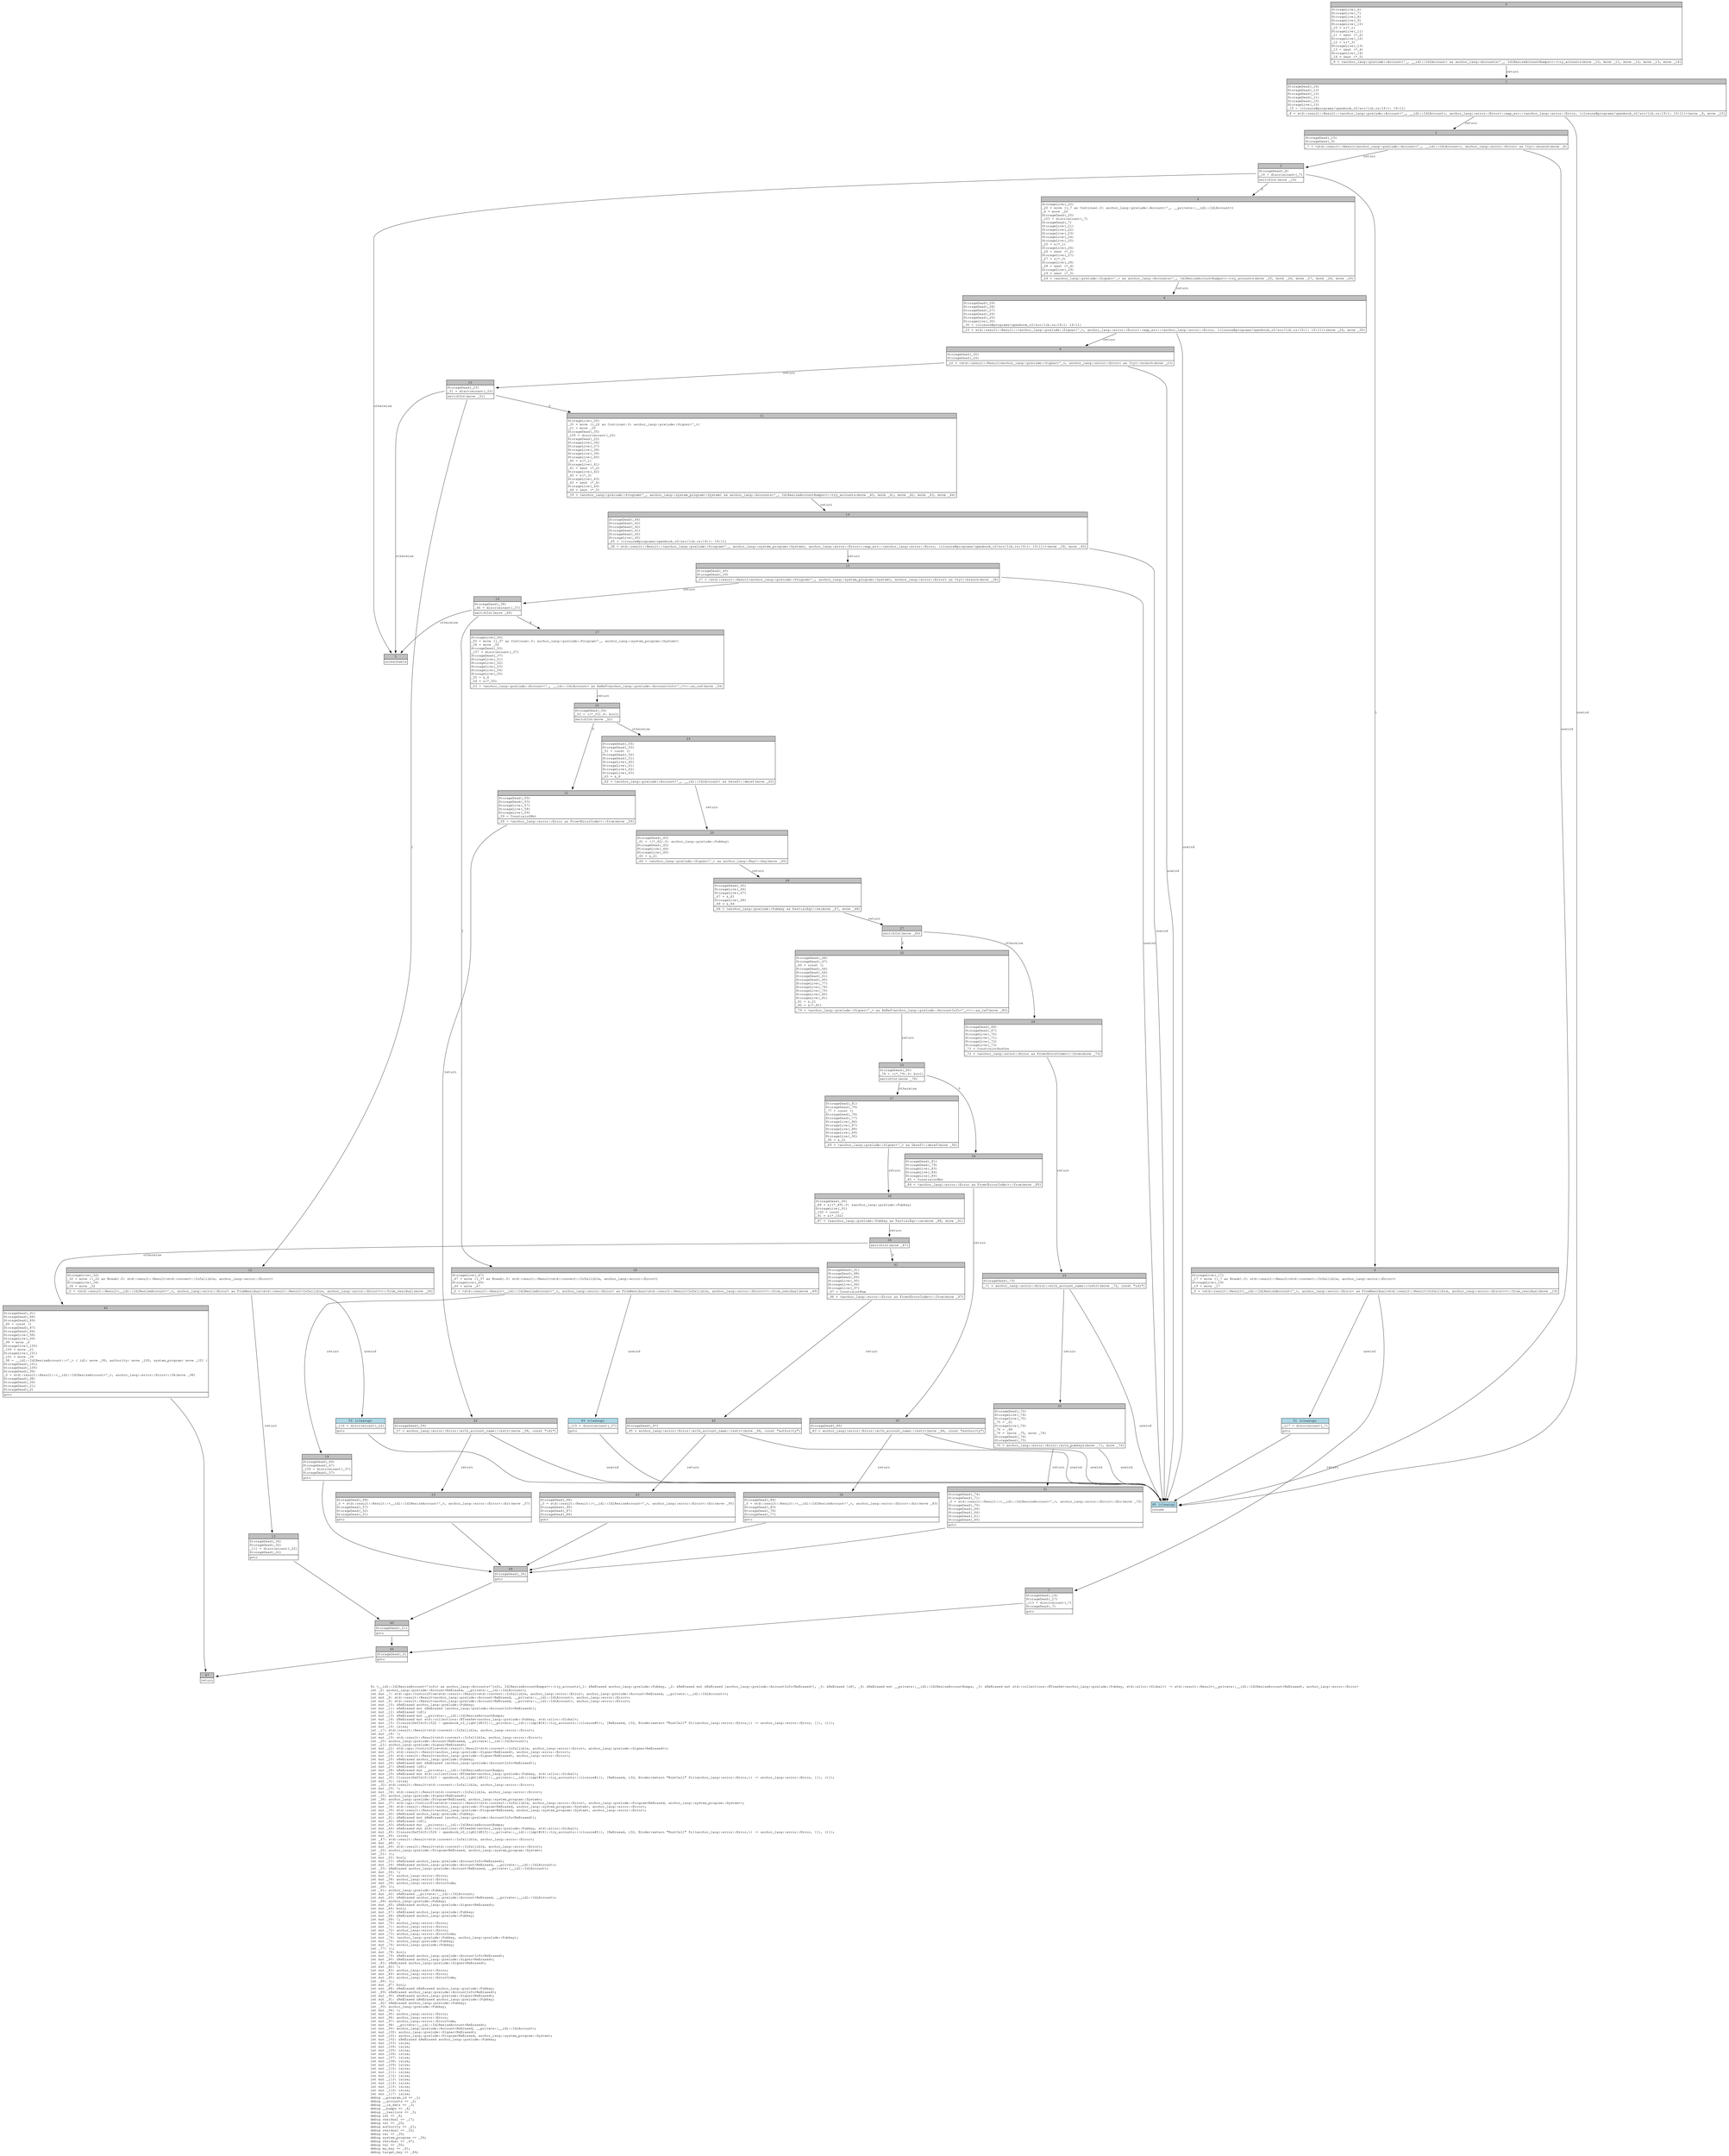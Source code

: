digraph Mir_0_1521 {
    graph [fontname="Courier, monospace"];
    node [fontname="Courier, monospace"];
    edge [fontname="Courier, monospace"];
    label=<fn &lt;__idl::IdlResizeAccount&lt;'info&gt; as anchor_lang::Accounts&lt;'info, IdlResizeAccountBumps&gt;&gt;::try_accounts(_1: &amp;ReErased anchor_lang::prelude::Pubkey, _2: &amp;ReErased mut &amp;ReErased [anchor_lang::prelude::AccountInfo&lt;ReErased&gt;], _3: &amp;ReErased [u8], _4: &amp;ReErased mut __private::__idl::IdlResizeAccountBumps, _5: &amp;ReErased mut std::collections::BTreeSet&lt;anchor_lang::prelude::Pubkey, std::alloc::Global&gt;) -&gt; std::result::Result&lt;__private::__idl::IdlResizeAccount&lt;ReErased&gt;, anchor_lang::error::Error&gt;<br align="left"/>let _6: anchor_lang::prelude::Account&lt;ReErased, __private::__idl::IdlAccount&gt;;<br align="left"/>let mut _7: std::ops::ControlFlow&lt;std::result::Result&lt;std::convert::Infallible, anchor_lang::error::Error&gt;, anchor_lang::prelude::Account&lt;ReErased, __private::__idl::IdlAccount&gt;&gt;;<br align="left"/>let mut _8: std::result::Result&lt;anchor_lang::prelude::Account&lt;ReErased, __private::__idl::IdlAccount&gt;, anchor_lang::error::Error&gt;;<br align="left"/>let mut _9: std::result::Result&lt;anchor_lang::prelude::Account&lt;ReErased, __private::__idl::IdlAccount&gt;, anchor_lang::error::Error&gt;;<br align="left"/>let mut _10: &amp;ReErased anchor_lang::prelude::Pubkey;<br align="left"/>let mut _11: &amp;ReErased mut &amp;ReErased [anchor_lang::prelude::AccountInfo&lt;ReErased&gt;];<br align="left"/>let mut _12: &amp;ReErased [u8];<br align="left"/>let mut _13: &amp;ReErased mut __private::__idl::IdlResizeAccountBumps;<br align="left"/>let mut _14: &amp;ReErased mut std::collections::BTreeSet&lt;anchor_lang::prelude::Pubkey, std::alloc::Global&gt;;<br align="left"/>let mut _15: Closure(DefId(0:1522 ~ openbook_v2_light[d815]::__private::__idl::{impl#24}::try_accounts::{closure#0}), [ReErased, i32, Binder(extern &quot;RustCall&quot; fn((anchor_lang::error::Error,)) -&gt; anchor_lang::error::Error, []), ()]);<br align="left"/>let mut _16: isize;<br align="left"/>let _17: std::result::Result&lt;std::convert::Infallible, anchor_lang::error::Error&gt;;<br align="left"/>let mut _18: !;<br align="left"/>let mut _19: std::result::Result&lt;std::convert::Infallible, anchor_lang::error::Error&gt;;<br align="left"/>let _20: anchor_lang::prelude::Account&lt;ReErased, __private::__idl::IdlAccount&gt;;<br align="left"/>let _21: anchor_lang::prelude::Signer&lt;ReErased&gt;;<br align="left"/>let mut _22: std::ops::ControlFlow&lt;std::result::Result&lt;std::convert::Infallible, anchor_lang::error::Error&gt;, anchor_lang::prelude::Signer&lt;ReErased&gt;&gt;;<br align="left"/>let mut _23: std::result::Result&lt;anchor_lang::prelude::Signer&lt;ReErased&gt;, anchor_lang::error::Error&gt;;<br align="left"/>let mut _24: std::result::Result&lt;anchor_lang::prelude::Signer&lt;ReErased&gt;, anchor_lang::error::Error&gt;;<br align="left"/>let mut _25: &amp;ReErased anchor_lang::prelude::Pubkey;<br align="left"/>let mut _26: &amp;ReErased mut &amp;ReErased [anchor_lang::prelude::AccountInfo&lt;ReErased&gt;];<br align="left"/>let mut _27: &amp;ReErased [u8];<br align="left"/>let mut _28: &amp;ReErased mut __private::__idl::IdlResizeAccountBumps;<br align="left"/>let mut _29: &amp;ReErased mut std::collections::BTreeSet&lt;anchor_lang::prelude::Pubkey, std::alloc::Global&gt;;<br align="left"/>let mut _30: Closure(DefId(0:1523 ~ openbook_v2_light[d815]::__private::__idl::{impl#24}::try_accounts::{closure#1}), [ReErased, i32, Binder(extern &quot;RustCall&quot; fn((anchor_lang::error::Error,)) -&gt; anchor_lang::error::Error, []), ()]);<br align="left"/>let mut _31: isize;<br align="left"/>let _32: std::result::Result&lt;std::convert::Infallible, anchor_lang::error::Error&gt;;<br align="left"/>let mut _33: !;<br align="left"/>let mut _34: std::result::Result&lt;std::convert::Infallible, anchor_lang::error::Error&gt;;<br align="left"/>let _35: anchor_lang::prelude::Signer&lt;ReErased&gt;;<br align="left"/>let _36: anchor_lang::prelude::Program&lt;ReErased, anchor_lang::system_program::System&gt;;<br align="left"/>let mut _37: std::ops::ControlFlow&lt;std::result::Result&lt;std::convert::Infallible, anchor_lang::error::Error&gt;, anchor_lang::prelude::Program&lt;ReErased, anchor_lang::system_program::System&gt;&gt;;<br align="left"/>let mut _38: std::result::Result&lt;anchor_lang::prelude::Program&lt;ReErased, anchor_lang::system_program::System&gt;, anchor_lang::error::Error&gt;;<br align="left"/>let mut _39: std::result::Result&lt;anchor_lang::prelude::Program&lt;ReErased, anchor_lang::system_program::System&gt;, anchor_lang::error::Error&gt;;<br align="left"/>let mut _40: &amp;ReErased anchor_lang::prelude::Pubkey;<br align="left"/>let mut _41: &amp;ReErased mut &amp;ReErased [anchor_lang::prelude::AccountInfo&lt;ReErased&gt;];<br align="left"/>let mut _42: &amp;ReErased [u8];<br align="left"/>let mut _43: &amp;ReErased mut __private::__idl::IdlResizeAccountBumps;<br align="left"/>let mut _44: &amp;ReErased mut std::collections::BTreeSet&lt;anchor_lang::prelude::Pubkey, std::alloc::Global&gt;;<br align="left"/>let mut _45: Closure(DefId(0:1524 ~ openbook_v2_light[d815]::__private::__idl::{impl#24}::try_accounts::{closure#2}), [ReErased, i32, Binder(extern &quot;RustCall&quot; fn((anchor_lang::error::Error,)) -&gt; anchor_lang::error::Error, []), ()]);<br align="left"/>let mut _46: isize;<br align="left"/>let _47: std::result::Result&lt;std::convert::Infallible, anchor_lang::error::Error&gt;;<br align="left"/>let mut _48: !;<br align="left"/>let mut _49: std::result::Result&lt;std::convert::Infallible, anchor_lang::error::Error&gt;;<br align="left"/>let _50: anchor_lang::prelude::Program&lt;ReErased, anchor_lang::system_program::System&gt;;<br align="left"/>let _51: ();<br align="left"/>let mut _52: bool;<br align="left"/>let mut _53: &amp;ReErased anchor_lang::prelude::AccountInfo&lt;ReErased&gt;;<br align="left"/>let mut _54: &amp;ReErased anchor_lang::prelude::Account&lt;ReErased, __private::__idl::IdlAccount&gt;;<br align="left"/>let _55: &amp;ReErased anchor_lang::prelude::Account&lt;ReErased, __private::__idl::IdlAccount&gt;;<br align="left"/>let mut _56: !;<br align="left"/>let mut _57: anchor_lang::error::Error;<br align="left"/>let mut _58: anchor_lang::error::Error;<br align="left"/>let mut _59: anchor_lang::error::ErrorCode;<br align="left"/>let _60: ();<br align="left"/>let _61: anchor_lang::prelude::Pubkey;<br align="left"/>let mut _62: &amp;ReErased __private::__idl::IdlAccount;<br align="left"/>let mut _63: &amp;ReErased anchor_lang::prelude::Account&lt;ReErased, __private::__idl::IdlAccount&gt;;<br align="left"/>let _64: anchor_lang::prelude::Pubkey;<br align="left"/>let mut _65: &amp;ReErased anchor_lang::prelude::Signer&lt;ReErased&gt;;<br align="left"/>let mut _66: bool;<br align="left"/>let mut _67: &amp;ReErased anchor_lang::prelude::Pubkey;<br align="left"/>let mut _68: &amp;ReErased anchor_lang::prelude::Pubkey;<br align="left"/>let mut _69: !;<br align="left"/>let mut _70: anchor_lang::error::Error;<br align="left"/>let mut _71: anchor_lang::error::Error;<br align="left"/>let mut _72: anchor_lang::error::Error;<br align="left"/>let mut _73: anchor_lang::error::ErrorCode;<br align="left"/>let mut _74: (anchor_lang::prelude::Pubkey, anchor_lang::prelude::Pubkey);<br align="left"/>let mut _75: anchor_lang::prelude::Pubkey;<br align="left"/>let mut _76: anchor_lang::prelude::Pubkey;<br align="left"/>let _77: ();<br align="left"/>let mut _78: bool;<br align="left"/>let mut _79: &amp;ReErased anchor_lang::prelude::AccountInfo&lt;ReErased&gt;;<br align="left"/>let mut _80: &amp;ReErased anchor_lang::prelude::Signer&lt;ReErased&gt;;<br align="left"/>let _81: &amp;ReErased anchor_lang::prelude::Signer&lt;ReErased&gt;;<br align="left"/>let mut _82: !;<br align="left"/>let mut _83: anchor_lang::error::Error;<br align="left"/>let mut _84: anchor_lang::error::Error;<br align="left"/>let mut _85: anchor_lang::error::ErrorCode;<br align="left"/>let _86: ();<br align="left"/>let mut _87: bool;<br align="left"/>let mut _88: &amp;ReErased &amp;ReErased anchor_lang::prelude::Pubkey;<br align="left"/>let _89: &amp;ReErased anchor_lang::prelude::AccountInfo&lt;ReErased&gt;;<br align="left"/>let mut _90: &amp;ReErased anchor_lang::prelude::Signer&lt;ReErased&gt;;<br align="left"/>let mut _91: &amp;ReErased &amp;ReErased anchor_lang::prelude::Pubkey;<br align="left"/>let _92: &amp;ReErased anchor_lang::prelude::Pubkey;<br align="left"/>let _93: anchor_lang::prelude::Pubkey;<br align="left"/>let mut _94: !;<br align="left"/>let mut _95: anchor_lang::error::Error;<br align="left"/>let mut _96: anchor_lang::error::Error;<br align="left"/>let mut _97: anchor_lang::error::ErrorCode;<br align="left"/>let mut _98: __private::__idl::IdlResizeAccount&lt;ReErased&gt;;<br align="left"/>let mut _99: anchor_lang::prelude::Account&lt;ReErased, __private::__idl::IdlAccount&gt;;<br align="left"/>let mut _100: anchor_lang::prelude::Signer&lt;ReErased&gt;;<br align="left"/>let mut _101: anchor_lang::prelude::Program&lt;ReErased, anchor_lang::system_program::System&gt;;<br align="left"/>let mut _102: &amp;ReErased &amp;ReErased anchor_lang::prelude::Pubkey;<br align="left"/>let mut _103: isize;<br align="left"/>let mut _104: isize;<br align="left"/>let mut _105: isize;<br align="left"/>let mut _106: isize;<br align="left"/>let mut _107: isize;<br align="left"/>let mut _108: isize;<br align="left"/>let mut _109: isize;<br align="left"/>let mut _110: isize;<br align="left"/>let mut _111: isize;<br align="left"/>let mut _112: isize;<br align="left"/>let mut _113: isize;<br align="left"/>let mut _114: isize;<br align="left"/>let mut _115: isize;<br align="left"/>let mut _116: isize;<br align="left"/>let mut _117: isize;<br align="left"/>debug __program_id =&gt; _1;<br align="left"/>debug __accounts =&gt; _2;<br align="left"/>debug __ix_data =&gt; _3;<br align="left"/>debug __bumps =&gt; _4;<br align="left"/>debug __reallocs =&gt; _5;<br align="left"/>debug idl =&gt; _6;<br align="left"/>debug residual =&gt; _17;<br align="left"/>debug val =&gt; _20;<br align="left"/>debug authority =&gt; _21;<br align="left"/>debug residual =&gt; _32;<br align="left"/>debug val =&gt; _35;<br align="left"/>debug system_program =&gt; _36;<br align="left"/>debug residual =&gt; _47;<br align="left"/>debug val =&gt; _50;<br align="left"/>debug my_key =&gt; _61;<br align="left"/>debug target_key =&gt; _64;<br align="left"/>>;
    bb0__0_1521 [shape="none", label=<<table border="0" cellborder="1" cellspacing="0"><tr><td bgcolor="gray" align="center" colspan="1">0</td></tr><tr><td align="left" balign="left">StorageLive(_6)<br/>StorageLive(_7)<br/>StorageLive(_8)<br/>StorageLive(_9)<br/>StorageLive(_10)<br/>_10 = &amp;(*_1)<br/>StorageLive(_11)<br/>_11 = &amp;mut (*_2)<br/>StorageLive(_12)<br/>_12 = &amp;(*_3)<br/>StorageLive(_13)<br/>_13 = &amp;mut (*_4)<br/>StorageLive(_14)<br/>_14 = &amp;mut (*_5)<br/></td></tr><tr><td align="left">_9 = &lt;anchor_lang::prelude::Account&lt;'_, __idl::IdlAccount&gt; as anchor_lang::Accounts&lt;'_, IdlResizeAccountBumps&gt;&gt;::try_accounts(move _10, move _11, move _12, move _13, move _14)</td></tr></table>>];
    bb1__0_1521 [shape="none", label=<<table border="0" cellborder="1" cellspacing="0"><tr><td bgcolor="gray" align="center" colspan="1">1</td></tr><tr><td align="left" balign="left">StorageDead(_14)<br/>StorageDead(_13)<br/>StorageDead(_12)<br/>StorageDead(_11)<br/>StorageDead(_10)<br/>StorageLive(_15)<br/>_15 = {closure@programs/openbook_v2/src/lib.rs:19:1: 19:11}<br/></td></tr><tr><td align="left">_8 = std::result::Result::&lt;anchor_lang::prelude::Account&lt;'_, __idl::IdlAccount&gt;, anchor_lang::error::Error&gt;::map_err::&lt;anchor_lang::error::Error, {closure@programs/openbook_v2/src/lib.rs:19:1: 19:11}&gt;(move _9, move _15)</td></tr></table>>];
    bb2__0_1521 [shape="none", label=<<table border="0" cellborder="1" cellspacing="0"><tr><td bgcolor="gray" align="center" colspan="1">2</td></tr><tr><td align="left" balign="left">StorageDead(_15)<br/>StorageDead(_9)<br/></td></tr><tr><td align="left">_7 = &lt;std::result::Result&lt;anchor_lang::prelude::Account&lt;'_, __idl::IdlAccount&gt;, anchor_lang::error::Error&gt; as Try&gt;::branch(move _8)</td></tr></table>>];
    bb3__0_1521 [shape="none", label=<<table border="0" cellborder="1" cellspacing="0"><tr><td bgcolor="gray" align="center" colspan="1">3</td></tr><tr><td align="left" balign="left">StorageDead(_8)<br/>_16 = discriminant(_7)<br/></td></tr><tr><td align="left">switchInt(move _16)</td></tr></table>>];
    bb4__0_1521 [shape="none", label=<<table border="0" cellborder="1" cellspacing="0"><tr><td bgcolor="gray" align="center" colspan="1">4</td></tr><tr><td align="left" balign="left">StorageLive(_20)<br/>_20 = move ((_7 as Continue).0: anchor_lang::prelude::Account&lt;'_, __private::__idl::IdlAccount&gt;)<br/>_6 = move _20<br/>StorageDead(_20)<br/>_103 = discriminant(_7)<br/>StorageDead(_7)<br/>StorageLive(_21)<br/>StorageLive(_22)<br/>StorageLive(_23)<br/>StorageLive(_24)<br/>StorageLive(_25)<br/>_25 = &amp;(*_1)<br/>StorageLive(_26)<br/>_26 = &amp;mut (*_2)<br/>StorageLive(_27)<br/>_27 = &amp;(*_3)<br/>StorageLive(_28)<br/>_28 = &amp;mut (*_4)<br/>StorageLive(_29)<br/>_29 = &amp;mut (*_5)<br/></td></tr><tr><td align="left">_24 = &lt;anchor_lang::prelude::Signer&lt;'_&gt; as anchor_lang::Accounts&lt;'_, IdlResizeAccountBumps&gt;&gt;::try_accounts(move _25, move _26, move _27, move _28, move _29)</td></tr></table>>];
    bb5__0_1521 [shape="none", label=<<table border="0" cellborder="1" cellspacing="0"><tr><td bgcolor="gray" align="center" colspan="1">5</td></tr><tr><td align="left">unreachable</td></tr></table>>];
    bb6__0_1521 [shape="none", label=<<table border="0" cellborder="1" cellspacing="0"><tr><td bgcolor="gray" align="center" colspan="1">6</td></tr><tr><td align="left" balign="left">StorageLive(_17)<br/>_17 = move ((_7 as Break).0: std::result::Result&lt;std::convert::Infallible, anchor_lang::error::Error&gt;)<br/>StorageLive(_19)<br/>_19 = move _17<br/></td></tr><tr><td align="left">_0 = &lt;std::result::Result&lt;__idl::IdlResizeAccount&lt;'_&gt;, anchor_lang::error::Error&gt; as FromResidual&lt;std::result::Result&lt;Infallible, anchor_lang::error::Error&gt;&gt;&gt;::from_residual(move _19)</td></tr></table>>];
    bb7__0_1521 [shape="none", label=<<table border="0" cellborder="1" cellspacing="0"><tr><td bgcolor="gray" align="center" colspan="1">7</td></tr><tr><td align="left" balign="left">StorageDead(_19)<br/>StorageDead(_17)<br/>_113 = discriminant(_7)<br/>StorageDead(_7)<br/></td></tr><tr><td align="left">goto</td></tr></table>>];
    bb8__0_1521 [shape="none", label=<<table border="0" cellborder="1" cellspacing="0"><tr><td bgcolor="gray" align="center" colspan="1">8</td></tr><tr><td align="left" balign="left">StorageDead(_29)<br/>StorageDead(_28)<br/>StorageDead(_27)<br/>StorageDead(_26)<br/>StorageDead(_25)<br/>StorageLive(_30)<br/>_30 = {closure@programs/openbook_v2/src/lib.rs:19:1: 19:11}<br/></td></tr><tr><td align="left">_23 = std::result::Result::&lt;anchor_lang::prelude::Signer&lt;'_&gt;, anchor_lang::error::Error&gt;::map_err::&lt;anchor_lang::error::Error, {closure@programs/openbook_v2/src/lib.rs:19:1: 19:11}&gt;(move _24, move _30)</td></tr></table>>];
    bb9__0_1521 [shape="none", label=<<table border="0" cellborder="1" cellspacing="0"><tr><td bgcolor="gray" align="center" colspan="1">9</td></tr><tr><td align="left" balign="left">StorageDead(_30)<br/>StorageDead(_24)<br/></td></tr><tr><td align="left">_22 = &lt;std::result::Result&lt;anchor_lang::prelude::Signer&lt;'_&gt;, anchor_lang::error::Error&gt; as Try&gt;::branch(move _23)</td></tr></table>>];
    bb10__0_1521 [shape="none", label=<<table border="0" cellborder="1" cellspacing="0"><tr><td bgcolor="gray" align="center" colspan="1">10</td></tr><tr><td align="left" balign="left">StorageDead(_23)<br/>_31 = discriminant(_22)<br/></td></tr><tr><td align="left">switchInt(move _31)</td></tr></table>>];
    bb11__0_1521 [shape="none", label=<<table border="0" cellborder="1" cellspacing="0"><tr><td bgcolor="gray" align="center" colspan="1">11</td></tr><tr><td align="left" balign="left">StorageLive(_35)<br/>_35 = move ((_22 as Continue).0: anchor_lang::prelude::Signer&lt;'_&gt;)<br/>_21 = move _35<br/>StorageDead(_35)<br/>_105 = discriminant(_22)<br/>StorageDead(_22)<br/>StorageLive(_36)<br/>StorageLive(_37)<br/>StorageLive(_38)<br/>StorageLive(_39)<br/>StorageLive(_40)<br/>_40 = &amp;(*_1)<br/>StorageLive(_41)<br/>_41 = &amp;mut (*_2)<br/>StorageLive(_42)<br/>_42 = &amp;(*_3)<br/>StorageLive(_43)<br/>_43 = &amp;mut (*_4)<br/>StorageLive(_44)<br/>_44 = &amp;mut (*_5)<br/></td></tr><tr><td align="left">_39 = &lt;anchor_lang::prelude::Program&lt;'_, anchor_lang::system_program::System&gt; as anchor_lang::Accounts&lt;'_, IdlResizeAccountBumps&gt;&gt;::try_accounts(move _40, move _41, move _42, move _43, move _44)</td></tr></table>>];
    bb12__0_1521 [shape="none", label=<<table border="0" cellborder="1" cellspacing="0"><tr><td bgcolor="gray" align="center" colspan="1">12</td></tr><tr><td align="left" balign="left">StorageLive(_32)<br/>_32 = move ((_22 as Break).0: std::result::Result&lt;std::convert::Infallible, anchor_lang::error::Error&gt;)<br/>StorageLive(_34)<br/>_34 = move _32<br/></td></tr><tr><td align="left">_0 = &lt;std::result::Result&lt;__idl::IdlResizeAccount&lt;'_&gt;, anchor_lang::error::Error&gt; as FromResidual&lt;std::result::Result&lt;Infallible, anchor_lang::error::Error&gt;&gt;&gt;::from_residual(move _34)</td></tr></table>>];
    bb13__0_1521 [shape="none", label=<<table border="0" cellborder="1" cellspacing="0"><tr><td bgcolor="gray" align="center" colspan="1">13</td></tr><tr><td align="left" balign="left">StorageDead(_34)<br/>StorageDead(_32)<br/>_111 = discriminant(_22)<br/>StorageDead(_22)<br/></td></tr><tr><td align="left">goto</td></tr></table>>];
    bb14__0_1521 [shape="none", label=<<table border="0" cellborder="1" cellspacing="0"><tr><td bgcolor="gray" align="center" colspan="1">14</td></tr><tr><td align="left" balign="left">StorageDead(_44)<br/>StorageDead(_43)<br/>StorageDead(_42)<br/>StorageDead(_41)<br/>StorageDead(_40)<br/>StorageLive(_45)<br/>_45 = {closure@programs/openbook_v2/src/lib.rs:19:1: 19:11}<br/></td></tr><tr><td align="left">_38 = std::result::Result::&lt;anchor_lang::prelude::Program&lt;'_, anchor_lang::system_program::System&gt;, anchor_lang::error::Error&gt;::map_err::&lt;anchor_lang::error::Error, {closure@programs/openbook_v2/src/lib.rs:19:1: 19:11}&gt;(move _39, move _45)</td></tr></table>>];
    bb15__0_1521 [shape="none", label=<<table border="0" cellborder="1" cellspacing="0"><tr><td bgcolor="gray" align="center" colspan="1">15</td></tr><tr><td align="left" balign="left">StorageDead(_45)<br/>StorageDead(_39)<br/></td></tr><tr><td align="left">_37 = &lt;std::result::Result&lt;anchor_lang::prelude::Program&lt;'_, anchor_lang::system_program::System&gt;, anchor_lang::error::Error&gt; as Try&gt;::branch(move _38)</td></tr></table>>];
    bb16__0_1521 [shape="none", label=<<table border="0" cellborder="1" cellspacing="0"><tr><td bgcolor="gray" align="center" colspan="1">16</td></tr><tr><td align="left" balign="left">StorageDead(_38)<br/>_46 = discriminant(_37)<br/></td></tr><tr><td align="left">switchInt(move _46)</td></tr></table>>];
    bb17__0_1521 [shape="none", label=<<table border="0" cellborder="1" cellspacing="0"><tr><td bgcolor="gray" align="center" colspan="1">17</td></tr><tr><td align="left" balign="left">StorageLive(_50)<br/>_50 = move ((_37 as Continue).0: anchor_lang::prelude::Program&lt;'_, anchor_lang::system_program::System&gt;)<br/>_36 = move _50<br/>StorageDead(_50)<br/>_107 = discriminant(_37)<br/>StorageDead(_37)<br/>StorageLive(_51)<br/>StorageLive(_52)<br/>StorageLive(_53)<br/>StorageLive(_54)<br/>StorageLive(_55)<br/>_55 = &amp;_6<br/>_54 = &amp;(*_55)<br/></td></tr><tr><td align="left">_53 = &lt;anchor_lang::prelude::Account&lt;'_, __idl::IdlAccount&gt; as AsRef&lt;anchor_lang::prelude::AccountInfo&lt;'_&gt;&gt;&gt;::as_ref(move _54)</td></tr></table>>];
    bb18__0_1521 [shape="none", label=<<table border="0" cellborder="1" cellspacing="0"><tr><td bgcolor="gray" align="center" colspan="1">18</td></tr><tr><td align="left" balign="left">StorageLive(_47)<br/>_47 = move ((_37 as Break).0: std::result::Result&lt;std::convert::Infallible, anchor_lang::error::Error&gt;)<br/>StorageLive(_49)<br/>_49 = move _47<br/></td></tr><tr><td align="left">_0 = &lt;std::result::Result&lt;__idl::IdlResizeAccount&lt;'_&gt;, anchor_lang::error::Error&gt; as FromResidual&lt;std::result::Result&lt;Infallible, anchor_lang::error::Error&gt;&gt;&gt;::from_residual(move _49)</td></tr></table>>];
    bb19__0_1521 [shape="none", label=<<table border="0" cellborder="1" cellspacing="0"><tr><td bgcolor="gray" align="center" colspan="1">19</td></tr><tr><td align="left" balign="left">StorageDead(_49)<br/>StorageDead(_47)<br/>_109 = discriminant(_37)<br/>StorageDead(_37)<br/></td></tr><tr><td align="left">goto</td></tr></table>>];
    bb20__0_1521 [shape="none", label=<<table border="0" cellborder="1" cellspacing="0"><tr><td bgcolor="gray" align="center" colspan="1">20</td></tr><tr><td align="left" balign="left">StorageDead(_54)<br/>_52 = ((*_53).6: bool)<br/></td></tr><tr><td align="left">switchInt(move _52)</td></tr></table>>];
    bb21__0_1521 [shape="none", label=<<table border="0" cellborder="1" cellspacing="0"><tr><td bgcolor="gray" align="center" colspan="1">21</td></tr><tr><td align="left" balign="left">StorageDead(_55)<br/>StorageDead(_53)<br/>StorageLive(_57)<br/>StorageLive(_58)<br/>StorageLive(_59)<br/>_59 = ConstraintMut<br/></td></tr><tr><td align="left">_58 = &lt;anchor_lang::error::Error as From&lt;ErrorCode&gt;&gt;::from(move _59)</td></tr></table>>];
    bb22__0_1521 [shape="none", label=<<table border="0" cellborder="1" cellspacing="0"><tr><td bgcolor="gray" align="center" colspan="1">22</td></tr><tr><td align="left" balign="left">StorageDead(_59)<br/></td></tr><tr><td align="left">_57 = anchor_lang::error::Error::with_account_name::&lt;&amp;str&gt;(move _58, const &quot;idl&quot;)</td></tr></table>>];
    bb23__0_1521 [shape="none", label=<<table border="0" cellborder="1" cellspacing="0"><tr><td bgcolor="gray" align="center" colspan="1">23</td></tr><tr><td align="left" balign="left">StorageDead(_58)<br/>_0 = std::result::Result::&lt;__idl::IdlResizeAccount&lt;'_&gt;, anchor_lang::error::Error&gt;::Err(move _57)<br/>StorageDead(_57)<br/>StorageDead(_52)<br/>StorageDead(_51)<br/></td></tr><tr><td align="left">goto</td></tr></table>>];
    bb24__0_1521 [shape="none", label=<<table border="0" cellborder="1" cellspacing="0"><tr><td bgcolor="gray" align="center" colspan="1">24</td></tr><tr><td align="left" balign="left">StorageDead(_55)<br/>StorageDead(_53)<br/>_51 = const ()<br/>StorageDead(_52)<br/>StorageDead(_51)<br/>StorageLive(_60)<br/>StorageLive(_61)<br/>StorageLive(_62)<br/>StorageLive(_63)<br/>_63 = &amp;_6<br/></td></tr><tr><td align="left">_62 = &lt;anchor_lang::prelude::Account&lt;'_, __idl::IdlAccount&gt; as Deref&gt;::deref(move _63)</td></tr></table>>];
    bb25__0_1521 [shape="none", label=<<table border="0" cellborder="1" cellspacing="0"><tr><td bgcolor="gray" align="center" colspan="1">25</td></tr><tr><td align="left" balign="left">StorageDead(_63)<br/>_61 = ((*_62).0: anchor_lang::prelude::Pubkey)<br/>StorageDead(_62)<br/>StorageLive(_64)<br/>StorageLive(_65)<br/>_65 = &amp;_21<br/></td></tr><tr><td align="left">_64 = &lt;anchor_lang::prelude::Signer&lt;'_&gt; as anchor_lang::Key&gt;::key(move _65)</td></tr></table>>];
    bb26__0_1521 [shape="none", label=<<table border="0" cellborder="1" cellspacing="0"><tr><td bgcolor="gray" align="center" colspan="1">26</td></tr><tr><td align="left" balign="left">StorageDead(_65)<br/>StorageLive(_66)<br/>StorageLive(_67)<br/>_67 = &amp;_61<br/>StorageLive(_68)<br/>_68 = &amp;_64<br/></td></tr><tr><td align="left">_66 = &lt;anchor_lang::prelude::Pubkey as PartialEq&gt;::ne(move _67, move _68)</td></tr></table>>];
    bb27__0_1521 [shape="none", label=<<table border="0" cellborder="1" cellspacing="0"><tr><td bgcolor="gray" align="center" colspan="1">27</td></tr><tr><td align="left">switchInt(move _66)</td></tr></table>>];
    bb28__0_1521 [shape="none", label=<<table border="0" cellborder="1" cellspacing="0"><tr><td bgcolor="gray" align="center" colspan="1">28</td></tr><tr><td align="left" balign="left">StorageDead(_68)<br/>StorageDead(_67)<br/>StorageLive(_70)<br/>StorageLive(_71)<br/>StorageLive(_72)<br/>StorageLive(_73)<br/>_73 = ConstraintHasOne<br/></td></tr><tr><td align="left">_72 = &lt;anchor_lang::error::Error as From&lt;ErrorCode&gt;&gt;::from(move _73)</td></tr></table>>];
    bb29__0_1521 [shape="none", label=<<table border="0" cellborder="1" cellspacing="0"><tr><td bgcolor="gray" align="center" colspan="1">29</td></tr><tr><td align="left" balign="left">StorageDead(_73)<br/></td></tr><tr><td align="left">_71 = anchor_lang::error::Error::with_account_name::&lt;&amp;str&gt;(move _72, const &quot;idl&quot;)</td></tr></table>>];
    bb30__0_1521 [shape="none", label=<<table border="0" cellborder="1" cellspacing="0"><tr><td bgcolor="gray" align="center" colspan="1">30</td></tr><tr><td align="left" balign="left">StorageDead(_72)<br/>StorageLive(_74)<br/>StorageLive(_75)<br/>_75 = _61<br/>StorageLive(_76)<br/>_76 = _64<br/>_74 = (move _75, move _76)<br/>StorageDead(_76)<br/>StorageDead(_75)<br/></td></tr><tr><td align="left">_70 = anchor_lang::error::Error::with_pubkeys(move _71, move _74)</td></tr></table>>];
    bb31__0_1521 [shape="none", label=<<table border="0" cellborder="1" cellspacing="0"><tr><td bgcolor="gray" align="center" colspan="1">31</td></tr><tr><td align="left" balign="left">StorageDead(_74)<br/>StorageDead(_71)<br/>_0 = std::result::Result::&lt;__idl::IdlResizeAccount&lt;'_&gt;, anchor_lang::error::Error&gt;::Err(move _70)<br/>StorageDead(_70)<br/>StorageDead(_66)<br/>StorageDead(_64)<br/>StorageDead(_61)<br/>StorageDead(_60)<br/></td></tr><tr><td align="left">goto</td></tr></table>>];
    bb32__0_1521 [shape="none", label=<<table border="0" cellborder="1" cellspacing="0"><tr><td bgcolor="gray" align="center" colspan="1">32</td></tr><tr><td align="left" balign="left">StorageDead(_68)<br/>StorageDead(_67)<br/>_60 = const ()<br/>StorageDead(_66)<br/>StorageDead(_64)<br/>StorageDead(_61)<br/>StorageDead(_60)<br/>StorageLive(_77)<br/>StorageLive(_78)<br/>StorageLive(_79)<br/>StorageLive(_80)<br/>StorageLive(_81)<br/>_81 = &amp;_21<br/>_80 = &amp;(*_81)<br/></td></tr><tr><td align="left">_79 = &lt;anchor_lang::prelude::Signer&lt;'_&gt; as AsRef&lt;anchor_lang::prelude::AccountInfo&lt;'_&gt;&gt;&gt;::as_ref(move _80)</td></tr></table>>];
    bb33__0_1521 [shape="none", label=<<table border="0" cellborder="1" cellspacing="0"><tr><td bgcolor="gray" align="center" colspan="1">33</td></tr><tr><td align="left" balign="left">StorageDead(_80)<br/>_78 = ((*_79).6: bool)<br/></td></tr><tr><td align="left">switchInt(move _78)</td></tr></table>>];
    bb34__0_1521 [shape="none", label=<<table border="0" cellborder="1" cellspacing="0"><tr><td bgcolor="gray" align="center" colspan="1">34</td></tr><tr><td align="left" balign="left">StorageDead(_81)<br/>StorageDead(_79)<br/>StorageLive(_83)<br/>StorageLive(_84)<br/>StorageLive(_85)<br/>_85 = ConstraintMut<br/></td></tr><tr><td align="left">_84 = &lt;anchor_lang::error::Error as From&lt;ErrorCode&gt;&gt;::from(move _85)</td></tr></table>>];
    bb35__0_1521 [shape="none", label=<<table border="0" cellborder="1" cellspacing="0"><tr><td bgcolor="gray" align="center" colspan="1">35</td></tr><tr><td align="left" balign="left">StorageDead(_85)<br/></td></tr><tr><td align="left">_83 = anchor_lang::error::Error::with_account_name::&lt;&amp;str&gt;(move _84, const &quot;authority&quot;)</td></tr></table>>];
    bb36__0_1521 [shape="none", label=<<table border="0" cellborder="1" cellspacing="0"><tr><td bgcolor="gray" align="center" colspan="1">36</td></tr><tr><td align="left" balign="left">StorageDead(_84)<br/>_0 = std::result::Result::&lt;__idl::IdlResizeAccount&lt;'_&gt;, anchor_lang::error::Error&gt;::Err(move _83)<br/>StorageDead(_83)<br/>StorageDead(_78)<br/>StorageDead(_77)<br/></td></tr><tr><td align="left">goto</td></tr></table>>];
    bb37__0_1521 [shape="none", label=<<table border="0" cellborder="1" cellspacing="0"><tr><td bgcolor="gray" align="center" colspan="1">37</td></tr><tr><td align="left" balign="left">StorageDead(_81)<br/>StorageDead(_79)<br/>_77 = const ()<br/>StorageDead(_78)<br/>StorageDead(_77)<br/>StorageLive(_86)<br/>StorageLive(_87)<br/>StorageLive(_88)<br/>StorageLive(_89)<br/>StorageLive(_90)<br/>_90 = &amp;_21<br/></td></tr><tr><td align="left">_89 = &lt;anchor_lang::prelude::Signer&lt;'_&gt; as Deref&gt;::deref(move _90)</td></tr></table>>];
    bb38__0_1521 [shape="none", label=<<table border="0" cellborder="1" cellspacing="0"><tr><td bgcolor="gray" align="center" colspan="1">38</td></tr><tr><td align="left" balign="left">StorageDead(_90)<br/>_88 = &amp;((*_89).0: &amp;anchor_lang::prelude::Pubkey)<br/>StorageLive(_91)<br/>_102 = const _<br/>_91 = &amp;(*_102)<br/></td></tr><tr><td align="left">_87 = &lt;&amp;anchor_lang::prelude::Pubkey as PartialEq&gt;::ne(move _88, move _91)</td></tr></table>>];
    bb39__0_1521 [shape="none", label=<<table border="0" cellborder="1" cellspacing="0"><tr><td bgcolor="gray" align="center" colspan="1">39</td></tr><tr><td align="left">switchInt(move _87)</td></tr></table>>];
    bb40__0_1521 [shape="none", label=<<table border="0" cellborder="1" cellspacing="0"><tr><td bgcolor="gray" align="center" colspan="1">40</td></tr><tr><td align="left" balign="left">StorageDead(_91)<br/>StorageDead(_88)<br/>StorageDead(_89)<br/>_86 = const ()<br/>StorageDead(_87)<br/>StorageDead(_86)<br/>StorageLive(_98)<br/>StorageLive(_99)<br/>_99 = move _6<br/>StorageLive(_100)<br/>_100 = move _21<br/>StorageLive(_101)<br/>_101 = move _36<br/>_98 = __idl::IdlResizeAccount::&lt;'_&gt; { idl: move _99, authority: move _100, system_program: move _101 }<br/>StorageDead(_101)<br/>StorageDead(_100)<br/>StorageDead(_99)<br/>_0 = std::result::Result::&lt;__idl::IdlResizeAccount&lt;'_&gt;, anchor_lang::error::Error&gt;::Ok(move _98)<br/>StorageDead(_98)<br/>StorageDead(_36)<br/>StorageDead(_21)<br/>StorageDead(_6)<br/></td></tr><tr><td align="left">goto</td></tr></table>>];
    bb41__0_1521 [shape="none", label=<<table border="0" cellborder="1" cellspacing="0"><tr><td bgcolor="gray" align="center" colspan="1">41</td></tr><tr><td align="left" balign="left">StorageDead(_91)<br/>StorageDead(_88)<br/>StorageDead(_89)<br/>StorageLive(_95)<br/>StorageLive(_96)<br/>StorageLive(_97)<br/>_97 = ConstraintRaw<br/></td></tr><tr><td align="left">_96 = &lt;anchor_lang::error::Error as From&lt;ErrorCode&gt;&gt;::from(move _97)</td></tr></table>>];
    bb42__0_1521 [shape="none", label=<<table border="0" cellborder="1" cellspacing="0"><tr><td bgcolor="gray" align="center" colspan="1">42</td></tr><tr><td align="left" balign="left">StorageDead(_97)<br/></td></tr><tr><td align="left">_95 = anchor_lang::error::Error::with_account_name::&lt;&amp;str&gt;(move _96, const &quot;authority&quot;)</td></tr></table>>];
    bb43__0_1521 [shape="none", label=<<table border="0" cellborder="1" cellspacing="0"><tr><td bgcolor="gray" align="center" colspan="1">43</td></tr><tr><td align="left" balign="left">StorageDead(_96)<br/>_0 = std::result::Result::&lt;__idl::IdlResizeAccount&lt;'_&gt;, anchor_lang::error::Error&gt;::Err(move _95)<br/>StorageDead(_95)<br/>StorageDead(_87)<br/>StorageDead(_86)<br/></td></tr><tr><td align="left">goto</td></tr></table>>];
    bb44__0_1521 [shape="none", label=<<table border="0" cellborder="1" cellspacing="0"><tr><td bgcolor="gray" align="center" colspan="1">44</td></tr><tr><td align="left" balign="left">StorageDead(_36)<br/></td></tr><tr><td align="left">goto</td></tr></table>>];
    bb45__0_1521 [shape="none", label=<<table border="0" cellborder="1" cellspacing="0"><tr><td bgcolor="gray" align="center" colspan="1">45</td></tr><tr><td align="left" balign="left">StorageDead(_21)<br/></td></tr><tr><td align="left">goto</td></tr></table>>];
    bb46__0_1521 [shape="none", label=<<table border="0" cellborder="1" cellspacing="0"><tr><td bgcolor="gray" align="center" colspan="1">46</td></tr><tr><td align="left" balign="left">StorageDead(_6)<br/></td></tr><tr><td align="left">goto</td></tr></table>>];
    bb47__0_1521 [shape="none", label=<<table border="0" cellborder="1" cellspacing="0"><tr><td bgcolor="gray" align="center" colspan="1">47</td></tr><tr><td align="left">return</td></tr></table>>];
    bb48__0_1521 [shape="none", label=<<table border="0" cellborder="1" cellspacing="0"><tr><td bgcolor="lightblue" align="center" colspan="1">48 (cleanup)</td></tr><tr><td align="left">resume</td></tr></table>>];
    bb49__0_1521 [shape="none", label=<<table border="0" cellborder="1" cellspacing="0"><tr><td bgcolor="lightblue" align="center" colspan="1">49 (cleanup)</td></tr><tr><td align="left" balign="left">_115 = discriminant(_37)<br/></td></tr><tr><td align="left">goto</td></tr></table>>];
    bb50__0_1521 [shape="none", label=<<table border="0" cellborder="1" cellspacing="0"><tr><td bgcolor="lightblue" align="center" colspan="1">50 (cleanup)</td></tr><tr><td align="left" balign="left">_116 = discriminant(_22)<br/></td></tr><tr><td align="left">goto</td></tr></table>>];
    bb51__0_1521 [shape="none", label=<<table border="0" cellborder="1" cellspacing="0"><tr><td bgcolor="lightblue" align="center" colspan="1">51 (cleanup)</td></tr><tr><td align="left" balign="left">_117 = discriminant(_7)<br/></td></tr><tr><td align="left">goto</td></tr></table>>];
    bb0__0_1521 -> bb1__0_1521 [label="return"];
    bb1__0_1521 -> bb2__0_1521 [label="return"];
    bb1__0_1521 -> bb48__0_1521 [label="unwind"];
    bb2__0_1521 -> bb3__0_1521 [label="return"];
    bb2__0_1521 -> bb48__0_1521 [label="unwind"];
    bb3__0_1521 -> bb4__0_1521 [label="0"];
    bb3__0_1521 -> bb6__0_1521 [label="1"];
    bb3__0_1521 -> bb5__0_1521 [label="otherwise"];
    bb4__0_1521 -> bb8__0_1521 [label="return"];
    bb6__0_1521 -> bb7__0_1521 [label="return"];
    bb6__0_1521 -> bb51__0_1521 [label="unwind"];
    bb7__0_1521 -> bb46__0_1521 [label=""];
    bb8__0_1521 -> bb9__0_1521 [label="return"];
    bb8__0_1521 -> bb48__0_1521 [label="unwind"];
    bb9__0_1521 -> bb10__0_1521 [label="return"];
    bb9__0_1521 -> bb48__0_1521 [label="unwind"];
    bb10__0_1521 -> bb11__0_1521 [label="0"];
    bb10__0_1521 -> bb12__0_1521 [label="1"];
    bb10__0_1521 -> bb5__0_1521 [label="otherwise"];
    bb11__0_1521 -> bb14__0_1521 [label="return"];
    bb12__0_1521 -> bb13__0_1521 [label="return"];
    bb12__0_1521 -> bb50__0_1521 [label="unwind"];
    bb13__0_1521 -> bb45__0_1521 [label=""];
    bb14__0_1521 -> bb15__0_1521 [label="return"];
    bb14__0_1521 -> bb48__0_1521 [label="unwind"];
    bb15__0_1521 -> bb16__0_1521 [label="return"];
    bb15__0_1521 -> bb48__0_1521 [label="unwind"];
    bb16__0_1521 -> bb17__0_1521 [label="0"];
    bb16__0_1521 -> bb18__0_1521 [label="1"];
    bb16__0_1521 -> bb5__0_1521 [label="otherwise"];
    bb17__0_1521 -> bb20__0_1521 [label="return"];
    bb18__0_1521 -> bb19__0_1521 [label="return"];
    bb18__0_1521 -> bb49__0_1521 [label="unwind"];
    bb19__0_1521 -> bb44__0_1521 [label=""];
    bb20__0_1521 -> bb21__0_1521 [label="0"];
    bb20__0_1521 -> bb24__0_1521 [label="otherwise"];
    bb21__0_1521 -> bb22__0_1521 [label="return"];
    bb22__0_1521 -> bb23__0_1521 [label="return"];
    bb22__0_1521 -> bb48__0_1521 [label="unwind"];
    bb23__0_1521 -> bb44__0_1521 [label=""];
    bb24__0_1521 -> bb25__0_1521 [label="return"];
    bb25__0_1521 -> bb26__0_1521 [label="return"];
    bb26__0_1521 -> bb27__0_1521 [label="return"];
    bb27__0_1521 -> bb32__0_1521 [label="0"];
    bb27__0_1521 -> bb28__0_1521 [label="otherwise"];
    bb28__0_1521 -> bb29__0_1521 [label="return"];
    bb29__0_1521 -> bb30__0_1521 [label="return"];
    bb29__0_1521 -> bb48__0_1521 [label="unwind"];
    bb30__0_1521 -> bb31__0_1521 [label="return"];
    bb30__0_1521 -> bb48__0_1521 [label="unwind"];
    bb31__0_1521 -> bb44__0_1521 [label=""];
    bb32__0_1521 -> bb33__0_1521 [label="return"];
    bb33__0_1521 -> bb34__0_1521 [label="0"];
    bb33__0_1521 -> bb37__0_1521 [label="otherwise"];
    bb34__0_1521 -> bb35__0_1521 [label="return"];
    bb35__0_1521 -> bb36__0_1521 [label="return"];
    bb35__0_1521 -> bb48__0_1521 [label="unwind"];
    bb36__0_1521 -> bb44__0_1521 [label=""];
    bb37__0_1521 -> bb38__0_1521 [label="return"];
    bb38__0_1521 -> bb39__0_1521 [label="return"];
    bb39__0_1521 -> bb41__0_1521 [label="0"];
    bb39__0_1521 -> bb40__0_1521 [label="otherwise"];
    bb40__0_1521 -> bb47__0_1521 [label=""];
    bb41__0_1521 -> bb42__0_1521 [label="return"];
    bb42__0_1521 -> bb43__0_1521 [label="return"];
    bb42__0_1521 -> bb48__0_1521 [label="unwind"];
    bb43__0_1521 -> bb44__0_1521 [label=""];
    bb44__0_1521 -> bb45__0_1521 [label=""];
    bb45__0_1521 -> bb46__0_1521 [label=""];
    bb46__0_1521 -> bb47__0_1521 [label=""];
    bb49__0_1521 -> bb48__0_1521 [label=""];
    bb50__0_1521 -> bb48__0_1521 [label=""];
    bb51__0_1521 -> bb48__0_1521 [label=""];
}
